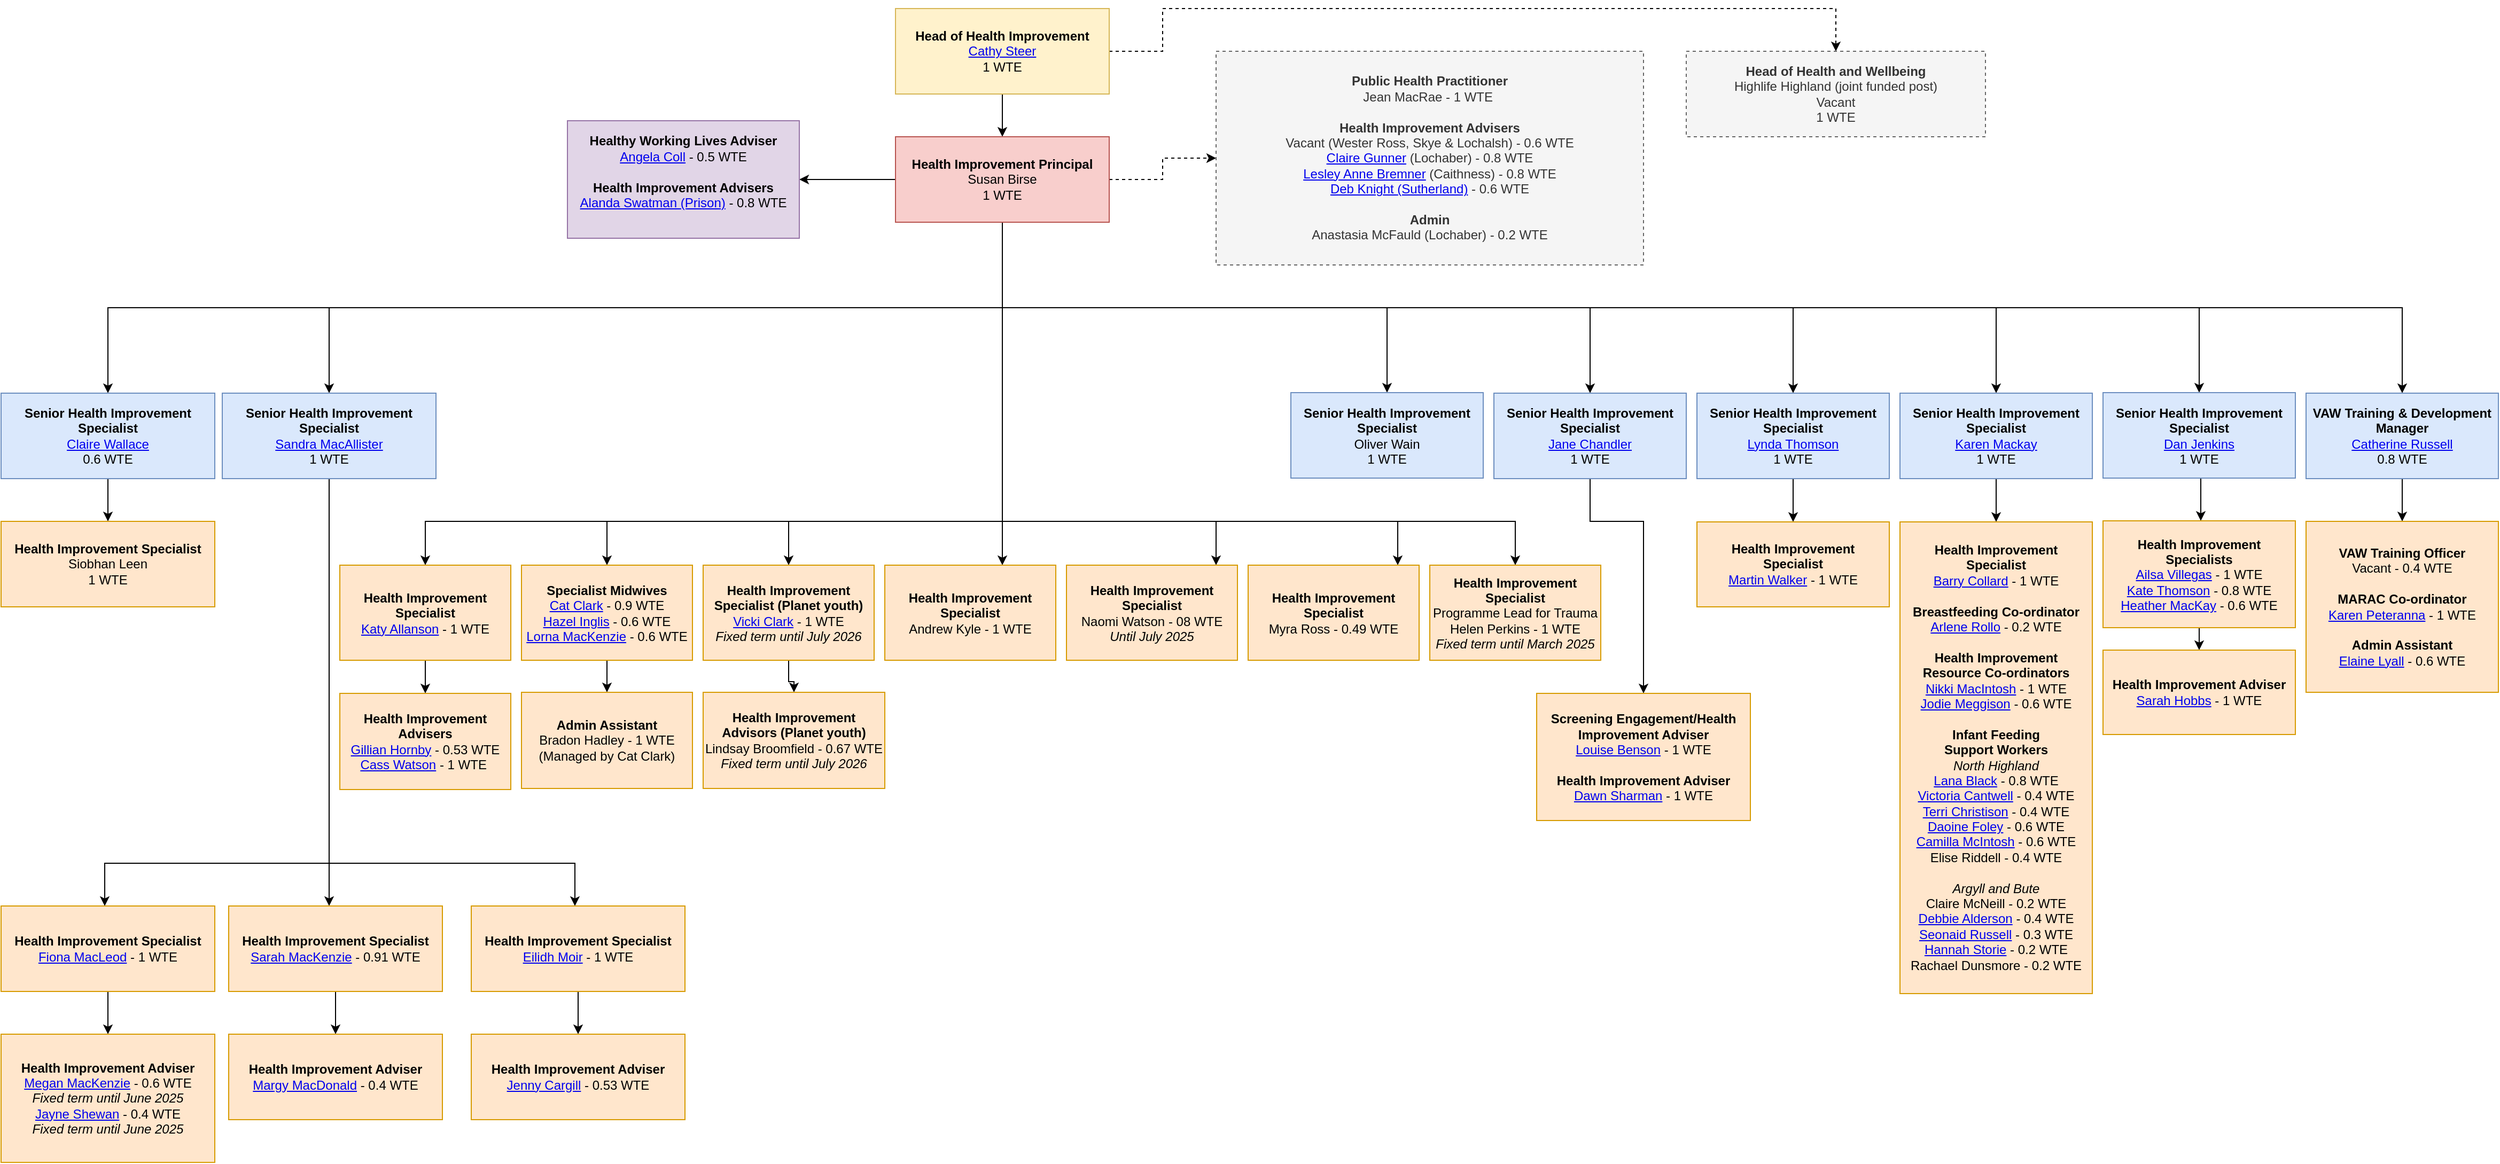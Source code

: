 <mxfile version="24.9.3">
  <diagram name="Page-1" id="HcX3bfwF6lE1asdT7tTk">
    <mxGraphModel dx="1674" dy="780" grid="1" gridSize="10" guides="1" tooltips="1" connect="1" arrows="1" fold="1" page="1" pageScale="1" pageWidth="1200" pageHeight="2500" math="0" shadow="0">
      <root>
        <mxCell id="0" />
        <mxCell id="1" parent="0" />
        <mxCell id="362GJsHBonHIGvl6nyRb-12" style="edgeStyle=orthogonalEdgeStyle;rounded=0;orthogonalLoop=1;jettySize=auto;html=1;exitX=0.5;exitY=1;exitDx=0;exitDy=0;entryX=0.5;entryY=0;entryDx=0;entryDy=0;" parent="1" source="vD92ctXVasO_yc49qX7o-1" target="vD92ctXVasO_yc49qX7o-2" edge="1">
          <mxGeometry relative="1" as="geometry" />
        </mxCell>
        <mxCell id="dUJbXZuZC-ZlEkuP6XWf-4" value="" style="edgeStyle=orthogonalEdgeStyle;rounded=0;orthogonalLoop=1;jettySize=auto;html=1;entryX=0.5;entryY=0;entryDx=0;entryDy=0;dashed=1;" parent="1" source="vD92ctXVasO_yc49qX7o-1" target="dUJbXZuZC-ZlEkuP6XWf-3" edge="1">
          <mxGeometry relative="1" as="geometry">
            <Array as="points">
              <mxPoint x="1110" y="80" />
              <mxPoint x="1110" y="40" />
              <mxPoint x="1740" y="40" />
            </Array>
          </mxGeometry>
        </mxCell>
        <mxCell id="vD92ctXVasO_yc49qX7o-1" value="&lt;b&gt;Head of Health Improvement&lt;/b&gt;&lt;br&gt;&lt;a href=&quot;https://nhshighland.publichealth.scot.nhs.uk/staff/cathy-steer/&quot;&gt;Cathy Steer&lt;/a&gt;&lt;br&gt;1 WTE" style="rounded=0;whiteSpace=wrap;html=1;align=center;fillColor=#fff2cc;strokeColor=#d6b656;" parent="1" vertex="1">
          <mxGeometry x="860" y="40" width="200" height="80" as="geometry" />
        </mxCell>
        <mxCell id="l93xOszXTU8JTiS8Aog6-11" style="edgeStyle=orthogonalEdgeStyle;rounded=0;orthogonalLoop=1;jettySize=auto;html=1;entryX=1;entryY=0.5;entryDx=0;entryDy=0;" parent="1" source="vD92ctXVasO_yc49qX7o-2" target="362GJsHBonHIGvl6nyRb-2" edge="1">
          <mxGeometry relative="1" as="geometry" />
        </mxCell>
        <mxCell id="dUJbXZuZC-ZlEkuP6XWf-2" value="" style="edgeStyle=orthogonalEdgeStyle;rounded=0;orthogonalLoop=1;jettySize=auto;html=1;dashed=1;" parent="1" source="vD92ctXVasO_yc49qX7o-2" target="dUJbXZuZC-ZlEkuP6XWf-1" edge="1">
          <mxGeometry relative="1" as="geometry" />
        </mxCell>
        <mxCell id="iqJZ9SWqiJofJMr2BXb5-12" style="edgeStyle=orthogonalEdgeStyle;rounded=0;orthogonalLoop=1;jettySize=auto;html=1;" parent="1" source="vD92ctXVasO_yc49qX7o-2" target="362GJsHBonHIGvl6nyRb-11" edge="1">
          <mxGeometry relative="1" as="geometry">
            <Array as="points">
              <mxPoint x="960" y="320" />
              <mxPoint x="1890" y="320" />
            </Array>
          </mxGeometry>
        </mxCell>
        <mxCell id="iqJZ9SWqiJofJMr2BXb5-14" style="edgeStyle=orthogonalEdgeStyle;rounded=0;orthogonalLoop=1;jettySize=auto;html=1;" parent="1" source="vD92ctXVasO_yc49qX7o-2" target="gycXvk_gMWdpRGh6Wd55-23" edge="1">
          <mxGeometry relative="1" as="geometry">
            <Array as="points">
              <mxPoint x="960" y="320" />
              <mxPoint x="2270" y="320" />
            </Array>
          </mxGeometry>
        </mxCell>
        <mxCell id="iqJZ9SWqiJofJMr2BXb5-16" style="edgeStyle=orthogonalEdgeStyle;rounded=0;orthogonalLoop=1;jettySize=auto;html=1;entryX=0.5;entryY=0;entryDx=0;entryDy=0;" parent="1" source="vD92ctXVasO_yc49qX7o-2" target="362GJsHBonHIGvl6nyRb-6" edge="1">
          <mxGeometry relative="1" as="geometry">
            <Array as="points">
              <mxPoint x="960" y="320" />
              <mxPoint x="123" y="320" />
            </Array>
          </mxGeometry>
        </mxCell>
        <mxCell id="iqJZ9SWqiJofJMr2BXb5-17" style="edgeStyle=orthogonalEdgeStyle;rounded=0;orthogonalLoop=1;jettySize=auto;html=1;entryX=0.5;entryY=0;entryDx=0;entryDy=0;" parent="1" source="vD92ctXVasO_yc49qX7o-2" target="362GJsHBonHIGvl6nyRb-10" edge="1">
          <mxGeometry relative="1" as="geometry">
            <Array as="points">
              <mxPoint x="960" y="320" />
              <mxPoint x="1320" y="320" />
            </Array>
          </mxGeometry>
        </mxCell>
        <mxCell id="iqJZ9SWqiJofJMr2BXb5-18" style="edgeStyle=orthogonalEdgeStyle;rounded=0;orthogonalLoop=1;jettySize=auto;html=1;entryX=0.5;entryY=0;entryDx=0;entryDy=0;" parent="1" source="vD92ctXVasO_yc49qX7o-2" target="gycXvk_gMWdpRGh6Wd55-14" edge="1">
          <mxGeometry relative="1" as="geometry">
            <Array as="points">
              <mxPoint x="960" y="320" />
              <mxPoint x="1510" y="320" />
            </Array>
          </mxGeometry>
        </mxCell>
        <mxCell id="iqJZ9SWqiJofJMr2BXb5-19" style="edgeStyle=orthogonalEdgeStyle;rounded=0;orthogonalLoop=1;jettySize=auto;html=1;" parent="1" source="vD92ctXVasO_yc49qX7o-2" target="362GJsHBonHIGvl6nyRb-9" edge="1">
          <mxGeometry relative="1" as="geometry">
            <Array as="points">
              <mxPoint x="960" y="320" />
              <mxPoint x="1700" y="320" />
            </Array>
          </mxGeometry>
        </mxCell>
        <mxCell id="iqJZ9SWqiJofJMr2BXb5-26" style="edgeStyle=orthogonalEdgeStyle;rounded=0;orthogonalLoop=1;jettySize=auto;html=1;" parent="1" source="vD92ctXVasO_yc49qX7o-2" target="l93xOszXTU8JTiS8Aog6-1" edge="1">
          <mxGeometry relative="1" as="geometry">
            <Array as="points">
              <mxPoint x="960" y="520" />
              <mxPoint x="1160" y="520" />
            </Array>
          </mxGeometry>
        </mxCell>
        <mxCell id="iqJZ9SWqiJofJMr2BXb5-27" style="edgeStyle=orthogonalEdgeStyle;rounded=0;orthogonalLoop=1;jettySize=auto;html=1;" parent="1" source="vD92ctXVasO_yc49qX7o-2" target="LKEzGGXKQKT5LVtFUAzv-2" edge="1">
          <mxGeometry relative="1" as="geometry">
            <Array as="points">
              <mxPoint x="960" y="520" />
              <mxPoint x="1330" y="520" />
            </Array>
          </mxGeometry>
        </mxCell>
        <mxCell id="iqJZ9SWqiJofJMr2BXb5-30" style="edgeStyle=orthogonalEdgeStyle;rounded=0;orthogonalLoop=1;jettySize=auto;html=1;entryX=0.5;entryY=0;entryDx=0;entryDy=0;" parent="1" source="vD92ctXVasO_yc49qX7o-2" target="gycXvk_gMWdpRGh6Wd55-22" edge="1">
          <mxGeometry relative="1" as="geometry">
            <Array as="points">
              <mxPoint x="960" y="320" />
              <mxPoint x="2080" y="320" />
            </Array>
          </mxGeometry>
        </mxCell>
        <mxCell id="iqJZ9SWqiJofJMr2BXb5-32" style="edgeStyle=orthogonalEdgeStyle;rounded=0;orthogonalLoop=1;jettySize=auto;html=1;" parent="1" source="vD92ctXVasO_yc49qX7o-2" target="iqJZ9SWqiJofJMr2BXb5-21" edge="1">
          <mxGeometry relative="1" as="geometry">
            <Array as="points">
              <mxPoint x="960" y="480" />
              <mxPoint x="960" y="480" />
            </Array>
          </mxGeometry>
        </mxCell>
        <mxCell id="iqJZ9SWqiJofJMr2BXb5-33" style="edgeStyle=orthogonalEdgeStyle;rounded=0;orthogonalLoop=1;jettySize=auto;html=1;entryX=0.5;entryY=0;entryDx=0;entryDy=0;" parent="1" source="vD92ctXVasO_yc49qX7o-2" target="jFZhcO7rVFDEwFlkS7IA-2" edge="1">
          <mxGeometry relative="1" as="geometry">
            <Array as="points">
              <mxPoint x="960" y="520" />
              <mxPoint x="760" y="520" />
            </Array>
          </mxGeometry>
        </mxCell>
        <mxCell id="iqJZ9SWqiJofJMr2BXb5-34" style="edgeStyle=orthogonalEdgeStyle;rounded=0;orthogonalLoop=1;jettySize=auto;html=1;entryX=0.5;entryY=0;entryDx=0;entryDy=0;" parent="1" source="vD92ctXVasO_yc49qX7o-2" target="jFZhcO7rVFDEwFlkS7IA-1" edge="1">
          <mxGeometry relative="1" as="geometry">
            <Array as="points">
              <mxPoint x="960" y="520" />
              <mxPoint x="590" y="520" />
            </Array>
          </mxGeometry>
        </mxCell>
        <mxCell id="iqJZ9SWqiJofJMr2BXb5-35" style="edgeStyle=orthogonalEdgeStyle;rounded=0;orthogonalLoop=1;jettySize=auto;html=1;entryX=0.5;entryY=0;entryDx=0;entryDy=0;" parent="1" source="vD92ctXVasO_yc49qX7o-2" target="gycXvk_gMWdpRGh6Wd55-12" edge="1">
          <mxGeometry relative="1" as="geometry">
            <Array as="points">
              <mxPoint x="960" y="520" />
              <mxPoint x="420" y="520" />
            </Array>
          </mxGeometry>
        </mxCell>
        <mxCell id="iqJZ9SWqiJofJMr2BXb5-36" style="edgeStyle=orthogonalEdgeStyle;rounded=0;orthogonalLoop=1;jettySize=auto;html=1;" parent="1" source="vD92ctXVasO_yc49qX7o-2" target="iqJZ9SWqiJofJMr2BXb5-28" edge="1">
          <mxGeometry relative="1" as="geometry">
            <Array as="points">
              <mxPoint x="960" y="520" />
              <mxPoint x="1440" y="520" />
            </Array>
          </mxGeometry>
        </mxCell>
        <mxCell id="bwcPP4D5LRZF_BLjKkTn-1" style="edgeStyle=orthogonalEdgeStyle;rounded=0;orthogonalLoop=1;jettySize=auto;html=1;entryX=0.5;entryY=0;entryDx=0;entryDy=0;" parent="1" source="vD92ctXVasO_yc49qX7o-2" target="362GJsHBonHIGvl6nyRb-7" edge="1">
          <mxGeometry relative="1" as="geometry">
            <Array as="points">
              <mxPoint x="960" y="320" />
              <mxPoint x="330" y="320" />
            </Array>
          </mxGeometry>
        </mxCell>
        <UserObject label="&lt;b&gt;Health Improvement Principal&lt;br&gt;&lt;/b&gt;Susan Birse&lt;br&gt;1 WTE" id="vD92ctXVasO_yc49qX7o-2">
          <mxCell style="rounded=0;whiteSpace=wrap;html=1;align=center;fillColor=#f8cecc;strokeColor=#b85450;" parent="1" vertex="1">
            <mxGeometry x="860" y="160" width="200" height="80" as="geometry" />
          </mxCell>
        </UserObject>
        <mxCell id="362GJsHBonHIGvl6nyRb-2" value="&lt;div&gt;&lt;b&gt;Healthy Working Lives Adviser&lt;/b&gt;&lt;/div&gt;&lt;div&gt;&lt;a href=&quot;https://nhshighland.publichealth.scot.nhs.uk/staff/angela-coll/&quot;&gt;Angela Coll&lt;/a&gt; - 0.5 WTE&lt;/div&gt;&lt;div&gt;&lt;br&gt;&lt;/div&gt;&lt;div&gt;&lt;b style=&quot;background-color: initial;&quot;&gt;Health Improvement Advisers&lt;/b&gt;&lt;br&gt;&lt;/div&gt;&lt;div&gt;&lt;div&gt;&lt;a style=&quot;background-color: initial;&quot; href=&quot;https://nhshighland.publichealth.scot.nhs.uk/staff/alanda-swatman/&quot;&gt;Alanda Swatman (Prison)&lt;/a&gt;&lt;span style=&quot;background-color: initial;&quot;&gt; - 0.8 WTE&lt;/span&gt;&lt;br&gt;&lt;/div&gt;&lt;/div&gt;&lt;div&gt;&lt;br&gt;&lt;/div&gt;" style="rounded=0;whiteSpace=wrap;html=1;fillColor=#e1d5e7;strokeColor=#9673a6;" parent="1" vertex="1">
          <mxGeometry x="553" y="145" width="217" height="110" as="geometry" />
        </mxCell>
        <mxCell id="gycXvk_gMWdpRGh6Wd55-9" value="" style="edgeStyle=orthogonalEdgeStyle;rounded=0;orthogonalLoop=1;jettySize=auto;html=1;" parent="1" source="362GJsHBonHIGvl6nyRb-6" target="gycXvk_gMWdpRGh6Wd55-8" edge="1">
          <mxGeometry relative="1" as="geometry" />
        </mxCell>
        <mxCell id="362GJsHBonHIGvl6nyRb-6" value="&lt;div&gt;&lt;b&gt;Senior Health Improvement Specialist&lt;/b&gt;&lt;/div&gt;&lt;div&gt;&lt;a href=&quot;https://nhshighland.publichealth.scot.nhs.uk/staff/claire-derwin/&quot;&gt;Claire Wallace&lt;/a&gt;&lt;/div&gt;&lt;div&gt;0.6 WTE&lt;/div&gt;" style="rounded=0;whiteSpace=wrap;html=1;fillColor=#dae8fc;strokeColor=#6c8ebf;" parent="1" vertex="1">
          <mxGeometry x="23" y="400" width="200" height="80" as="geometry" />
        </mxCell>
        <mxCell id="jFZhcO7rVFDEwFlkS7IA-9" style="edgeStyle=orthogonalEdgeStyle;rounded=0;orthogonalLoop=1;jettySize=auto;html=1;exitX=0.5;exitY=1;exitDx=0;exitDy=0;" parent="1" source="362GJsHBonHIGvl6nyRb-7" target="5NIrkgR4hm5I-wIUvoph-7" edge="1">
          <mxGeometry relative="1" as="geometry">
            <Array as="points">
              <mxPoint x="330" y="770" />
              <mxPoint x="330" y="770" />
            </Array>
          </mxGeometry>
        </mxCell>
        <mxCell id="jFZhcO7rVFDEwFlkS7IA-10" style="edgeStyle=orthogonalEdgeStyle;rounded=0;orthogonalLoop=1;jettySize=auto;html=1;exitX=0.5;exitY=1;exitDx=0;exitDy=0;" parent="1" source="362GJsHBonHIGvl6nyRb-7" target="gycXvk_gMWdpRGh6Wd55-10" edge="1">
          <mxGeometry relative="1" as="geometry">
            <Array as="points">
              <mxPoint x="330" y="840" />
              <mxPoint x="120" y="840" />
            </Array>
          </mxGeometry>
        </mxCell>
        <mxCell id="jFZhcO7rVFDEwFlkS7IA-11" style="edgeStyle=orthogonalEdgeStyle;rounded=0;orthogonalLoop=1;jettySize=auto;html=1;exitX=0.5;exitY=1;exitDx=0;exitDy=0;" parent="1" source="362GJsHBonHIGvl6nyRb-7" target="l93xOszXTU8JTiS8Aog6-8" edge="1">
          <mxGeometry relative="1" as="geometry">
            <Array as="points">
              <mxPoint x="330" y="840" />
              <mxPoint x="560" y="840" />
            </Array>
          </mxGeometry>
        </mxCell>
        <mxCell id="362GJsHBonHIGvl6nyRb-7" value="&lt;div&gt;&lt;b&gt;Senior Health Improvement Specialist&lt;/b&gt;&lt;/div&gt;&lt;div&gt;&lt;a href=&quot;https://nhshighland.publichealth.scot.nhs.uk/staff/sandra-macallister/&quot;&gt;Sandra MacAllister&lt;/a&gt;&lt;/div&gt;&lt;div&gt;1 WTE&lt;/div&gt;" style="rounded=0;whiteSpace=wrap;html=1;fillColor=#dae8fc;strokeColor=#6c8ebf;" parent="1" vertex="1">
          <mxGeometry x="230" y="400" width="200" height="80" as="geometry" />
        </mxCell>
        <mxCell id="iqJZ9SWqiJofJMr2BXb5-8" style="edgeStyle=orthogonalEdgeStyle;rounded=0;orthogonalLoop=1;jettySize=auto;html=1;" parent="1" source="362GJsHBonHIGvl6nyRb-9" target="l93xOszXTU8JTiS8Aog6-2" edge="1">
          <mxGeometry relative="1" as="geometry" />
        </mxCell>
        <mxCell id="362GJsHBonHIGvl6nyRb-9" value="&lt;div&gt;&lt;b&gt;Senior Health Improvement Specialist&lt;/b&gt;&lt;/div&gt;&lt;div&gt;&lt;div&gt;&lt;a href=&quot;https://nhshighland.publichealth.scot.nhs.uk/staff/lynda-thomson/&quot;&gt;Lynda Thomson&lt;/a&gt;&lt;/div&gt;&lt;div&gt;1 WTE&lt;/div&gt;&lt;/div&gt;" style="rounded=0;whiteSpace=wrap;html=1;fillColor=#dae8fc;strokeColor=#6c8ebf;" parent="1" vertex="1">
          <mxGeometry x="1610" y="400" width="180" height="80" as="geometry" />
        </mxCell>
        <mxCell id="362GJsHBonHIGvl6nyRb-10" value="&lt;div&gt;&lt;b&gt;Senior Health Improvement Specialist&lt;/b&gt;&lt;/div&gt;&lt;div&gt;&lt;div&gt;Oliver Wain&lt;/div&gt;&lt;/div&gt;&lt;div&gt;1 WTE&lt;/div&gt;" style="rounded=0;whiteSpace=wrap;html=1;fillColor=#dae8fc;strokeColor=#6c8ebf;" parent="1" vertex="1">
          <mxGeometry x="1230" y="399.5" width="180" height="80" as="geometry" />
        </mxCell>
        <mxCell id="gycXvk_gMWdpRGh6Wd55-19" value="" style="edgeStyle=orthogonalEdgeStyle;rounded=0;orthogonalLoop=1;jettySize=auto;html=1;" parent="1" source="362GJsHBonHIGvl6nyRb-11" target="gycXvk_gMWdpRGh6Wd55-18" edge="1">
          <mxGeometry relative="1" as="geometry" />
        </mxCell>
        <mxCell id="362GJsHBonHIGvl6nyRb-11" value="&lt;div&gt;&lt;b&gt;Senior Health Improvement Specialist&lt;/b&gt;&lt;/div&gt;&lt;div&gt;&lt;a href=&quot;https://nhshighland.publichealth.scot.nhs.uk/staff/karen-mackay/&quot;&gt;Karen Mackay&lt;/a&gt;&lt;/div&gt;&lt;div&gt;1 WTE&lt;/div&gt;" style="rounded=0;whiteSpace=wrap;html=1;fillColor=#dae8fc;strokeColor=#6c8ebf;" parent="1" vertex="1">
          <mxGeometry x="1800" y="400" width="180" height="80" as="geometry" />
        </mxCell>
        <mxCell id="gycXvk_gMWdpRGh6Wd55-8" value="&lt;div&gt;&lt;b&gt;Health Improvement Specialist&lt;/b&gt;&lt;/div&gt;&lt;div&gt;Siobhan Leen&lt;/div&gt;&lt;div&gt;1 WTE&lt;/div&gt;" style="rounded=0;whiteSpace=wrap;html=1;fillColor=#ffe6cc;strokeColor=#d79b00;" parent="1" vertex="1">
          <mxGeometry x="23" y="520" width="200" height="80" as="geometry" />
        </mxCell>
        <mxCell id="5PrLI-bdZE74SPTcNNlp-3" value="" style="edgeStyle=orthogonalEdgeStyle;rounded=0;orthogonalLoop=1;jettySize=auto;html=1;" parent="1" source="gycXvk_gMWdpRGh6Wd55-10" target="5PrLI-bdZE74SPTcNNlp-2" edge="1">
          <mxGeometry relative="1" as="geometry" />
        </mxCell>
        <mxCell id="gycXvk_gMWdpRGh6Wd55-10" value="&lt;div&gt;&lt;b&gt;Health Improvement Specialist&lt;/b&gt;&lt;/div&gt;&lt;div&gt;&lt;a href=&quot;https://nhshighland.publichealth.scot.nhs.uk/staff/fiona-macleod/&quot;&gt;Fiona MacLeod&lt;/a&gt; - 1 WTE&lt;/div&gt;" style="rounded=0;whiteSpace=wrap;html=1;fillColor=#ffe6cc;strokeColor=#d79b00;" parent="1" vertex="1">
          <mxGeometry x="23" y="880" width="200" height="80" as="geometry" />
        </mxCell>
        <mxCell id="jFZhcO7rVFDEwFlkS7IA-13" style="edgeStyle=orthogonalEdgeStyle;rounded=0;orthogonalLoop=1;jettySize=auto;html=1;exitX=0.5;exitY=1;exitDx=0;exitDy=0;" parent="1" source="gycXvk_gMWdpRGh6Wd55-12" target="jFZhcO7rVFDEwFlkS7IA-12" edge="1">
          <mxGeometry relative="1" as="geometry" />
        </mxCell>
        <mxCell id="gycXvk_gMWdpRGh6Wd55-12" value="&lt;div&gt;&lt;b&gt;Health Improvement &lt;br&gt;Specialist&lt;/b&gt;&lt;/div&gt;&lt;div&gt;&lt;a href=&quot;https://nhshighland.publichealth.scot.nhs.uk/staff/katy-allanson/&quot;&gt;Katy Allanson&lt;/a&gt; - 1 WTE&lt;/div&gt;" style="rounded=0;whiteSpace=wrap;html=1;fillColor=#ffe6cc;strokeColor=#d79b00;" parent="1" vertex="1">
          <mxGeometry x="340" y="561" width="160" height="89" as="geometry" />
        </mxCell>
        <mxCell id="iqJZ9SWqiJofJMr2BXb5-20" style="edgeStyle=orthogonalEdgeStyle;rounded=0;orthogonalLoop=1;jettySize=auto;html=1;entryX=0.5;entryY=0;entryDx=0;entryDy=0;" parent="1" source="gycXvk_gMWdpRGh6Wd55-14" target="gycXvk_gMWdpRGh6Wd55-20" edge="1">
          <mxGeometry relative="1" as="geometry">
            <Array as="points">
              <mxPoint x="1510" y="520" />
              <mxPoint x="1560" y="520" />
            </Array>
          </mxGeometry>
        </mxCell>
        <mxCell id="gycXvk_gMWdpRGh6Wd55-14" value="&lt;div&gt;&lt;b&gt;Senior Health Improvement &lt;br&gt;Specialist&lt;/b&gt;&lt;/div&gt;&lt;div&gt;&lt;a href=&quot;https://nhshighland.publichealth.scot.nhs.uk/staff/jane-chandler/&quot;&gt;Jane Chandler&lt;/a&gt;&lt;/div&gt;&lt;div&gt;1 WTE&lt;/div&gt;" style="rounded=0;whiteSpace=wrap;html=1;fillColor=#DAE8FC;strokeColor=#6C8EBF;" parent="1" vertex="1">
          <mxGeometry x="1420" y="400" width="180" height="80" as="geometry" />
        </mxCell>
        <mxCell id="gycXvk_gMWdpRGh6Wd55-18" value="&lt;div&gt;&lt;b&gt;Health Improvement &lt;br&gt;Specialist&lt;/b&gt;&lt;/div&gt;&lt;div&gt;&lt;a href=&quot;https://nhshighland.publichealth.scot.nhs.uk/staff/barry-collard/&quot;&gt;Barry Collard&lt;/a&gt; - 1 WTE&lt;/div&gt;&lt;div&gt;&lt;b&gt;&lt;br&gt;&lt;/b&gt;&lt;/div&gt;&lt;div&gt;&lt;b&gt;Breastfeeding Co-ordinator&lt;/b&gt;&lt;/div&gt;&lt;div&gt;&lt;a href=&quot;https://nhshighland.publichealth.scot.nhs.uk/staff/arlene-rollo/&quot;&gt;Arlene Rollo&lt;/a&gt; - 0.2 WTE&lt;/div&gt;&lt;div&gt;&lt;br&gt;&lt;/div&gt;&lt;b&gt;Health Improvement &lt;br&gt;Resource Co-ordinators&lt;/b&gt;&lt;br&gt;&lt;div&gt;&lt;a href=&quot;https://nhshighland.publichealth.scot.nhs.uk/staff/nicola-mcintosh-2/&quot;&gt;Nikki MacIntosh&lt;/a&gt; - 1 WTE&lt;/div&gt;&lt;div&gt;&lt;a href=&quot;https://nhshighland.publichealth.scot.nhs.uk/staff/jodie-meggison/&quot;&gt;Jodie Meggison&lt;/a&gt; - 0.6 WTE&lt;/div&gt;&lt;div&gt;&lt;b&gt;&lt;br&gt;&lt;/b&gt;&lt;/div&gt;&lt;div&gt;&lt;b&gt;Infant Feeding&lt;br&gt;Support Workers&lt;/b&gt;&lt;/div&gt;&lt;div&gt;&lt;div style=&quot;&quot;&gt;&lt;i&gt;North Highland&lt;/i&gt;&lt;/div&gt;&lt;div style=&quot;&quot;&gt;&lt;a href=&quot;https://nhshighland.publichealth.scot.nhs.uk/staff/lana-black/&quot;&gt;Lana Black&lt;/a&gt; - 0.8 WTE&lt;/div&gt;&lt;div style=&quot;&quot;&gt;&lt;a href=&quot;https://nhshighland.publichealth.scot.nhs.uk/staff/victoria-cantwell/&quot;&gt;Victoria Cantwell&lt;/a&gt; - 0.4 WTE&lt;/div&gt;&lt;div style=&quot;&quot;&gt;&lt;a href=&quot;https://nhshighland.publichealth.scot.nhs.uk/staff/terri-christison/&quot;&gt;Terri Christison&lt;/a&gt; - 0.4 WTE&lt;/div&gt;&lt;div style=&quot;&quot;&gt;&lt;a href=&quot;https://nhshighland.publichealth.scot.nhs.uk/staff/daoine-foley/&quot;&gt;Daoine Foley&lt;/a&gt; - 0.6 WTE&lt;/div&gt;&lt;div style=&quot;&quot;&gt;&lt;a style=&quot;background-color: initial;&quot; href=&quot;https://nhshighland.publichealth.scot.nhs.uk/staff/camilla-mcintosh/&quot;&gt;Camilla McIntosh&lt;/a&gt;&lt;span style=&quot;background-color: initial;&quot;&gt; - 0.6 WTE&lt;/span&gt;&lt;br&gt;&lt;/div&gt;&lt;div style=&quot;&quot;&gt;Elise Riddell - 0.4 WTE&lt;/div&gt;&lt;div style=&quot;&quot;&gt;&lt;br&gt;&lt;/div&gt;&lt;div style=&quot;&quot;&gt;&lt;i&gt;Argyll and Bute&lt;/i&gt;&lt;/div&gt;&lt;div style=&quot;&quot;&gt;Claire&amp;nbsp;McNeill&amp;nbsp;- 0.2 WTE&lt;/div&gt;&lt;div style=&quot;&quot;&gt;&lt;a href=&quot;https://nhshighland.publichealth.scot.nhs.uk/staff/debbie-alderson/&quot;&gt;Debbie Alderson&lt;/a&gt; - 0.4 WTE&lt;/div&gt;&lt;div style=&quot;&quot;&gt;&lt;a href=&quot;https://nhshighland.publichealth.scot.nhs.uk/staff/seonaid-russell/&quot;&gt;Seonaid Russell&lt;/a&gt; - 0.3 WTE&lt;/div&gt;&lt;div style=&quot;&quot;&gt;&lt;a href=&quot;https://nhshighland.publichealth.scot.nhs.uk/staff/hannah-storie/&quot;&gt;Hannah Storie&lt;/a&gt; - 0.2 WTE&lt;/div&gt;&lt;/div&gt;&lt;div style=&quot;&quot;&gt;Rachael Dunsmore - 0.2 WTE&lt;br&gt;&lt;/div&gt;" style="rounded=0;whiteSpace=wrap;html=1;fillColor=#ffe6cc;strokeColor=#d79b00;" parent="1" vertex="1">
          <mxGeometry x="1800" y="520.5" width="180" height="441.5" as="geometry" />
        </mxCell>
        <mxCell id="gycXvk_gMWdpRGh6Wd55-20" value="&lt;b&gt;Screening Engagement/Health Improvement Adviser&lt;/b&gt;&lt;div&gt;&lt;a href=&quot;https://nhshighland.publichealth.scot.nhs.uk/staff/louise-benson/&quot;&gt;Louise Benson&lt;/a&gt; - 1 WTE&lt;br&gt;&lt;/div&gt;&lt;div&gt;&lt;br&gt;&lt;/div&gt;&lt;div&gt;&lt;b&gt;Health Improvement Adviser&lt;/b&gt;&lt;/div&gt;&lt;div&gt;&lt;a href=&quot;https://nhshighland.publichealth.scot.nhs.uk/staff/dawn-sharman/&quot;&gt;Dawn Sharman&lt;/a&gt; - 1 WTE&lt;/div&gt;" style="rounded=0;whiteSpace=wrap;html=1;fillColor=#ffe6cc;strokeColor=#d79b00;" parent="1" vertex="1">
          <mxGeometry x="1460" y="681" width="200" height="119" as="geometry" />
        </mxCell>
        <mxCell id="5NIrkgR4hm5I-wIUvoph-4" style="edgeStyle=orthogonalEdgeStyle;rounded=0;orthogonalLoop=1;jettySize=auto;html=1;exitX=0.5;exitY=1;exitDx=0;exitDy=0;" parent="1" source="gycXvk_gMWdpRGh6Wd55-22" target="5NIrkgR4hm5I-wIUvoph-1" edge="1">
          <mxGeometry relative="1" as="geometry">
            <Array as="points">
              <mxPoint x="2081.5" y="479.5" />
            </Array>
          </mxGeometry>
        </mxCell>
        <mxCell id="gycXvk_gMWdpRGh6Wd55-22" value="&lt;div&gt;&lt;b&gt;Senior Health Improvement Specialist&lt;/b&gt;&lt;/div&gt;&lt;div&gt;&lt;div&gt;&lt;a href=&quot;https://nhshighland.publichealth.scot.nhs.uk/staff/dan-jenkins/&quot;&gt;Dan Jenkins&lt;/a&gt;&lt;/div&gt;&lt;div&gt;1 WTE&lt;/div&gt;&lt;/div&gt;" style="rounded=0;whiteSpace=wrap;html=1;fillColor=#dae8fc;strokeColor=#6c8ebf;" parent="1" vertex="1">
          <mxGeometry x="1990" y="399.5" width="180" height="80" as="geometry" />
        </mxCell>
        <mxCell id="gycXvk_gMWdpRGh6Wd55-30" value="" style="edgeStyle=orthogonalEdgeStyle;rounded=0;orthogonalLoop=1;jettySize=auto;html=1;" parent="1" source="gycXvk_gMWdpRGh6Wd55-23" target="gycXvk_gMWdpRGh6Wd55-29" edge="1">
          <mxGeometry relative="1" as="geometry" />
        </mxCell>
        <mxCell id="gycXvk_gMWdpRGh6Wd55-23" value="&lt;div&gt;&lt;b&gt;VAW Training &amp;amp; Development Manager&lt;/b&gt;&lt;/div&gt;&lt;div&gt;&lt;a href=&quot;https://nhshighland.publichealth.scot.nhs.uk/staff/catherine-russell/&quot;&gt;Catherine Russell&lt;/a&gt;&lt;/div&gt;&lt;div&gt;0.8 WTE&lt;/div&gt;" style="rounded=0;whiteSpace=wrap;html=1;fillColor=#dae8fc;strokeColor=#6c8ebf;" parent="1" vertex="1">
          <mxGeometry x="2180" y="400" width="180" height="80" as="geometry" />
        </mxCell>
        <mxCell id="gycXvk_gMWdpRGh6Wd55-29" value="&lt;div&gt;&lt;b&gt;VAW Training Officer&lt;/b&gt;&lt;/div&gt;&lt;div&gt;Vacant - 0.4 WTE&lt;/div&gt;&lt;div&gt;&lt;br&gt;&lt;/div&gt;&lt;div&gt;&lt;b&gt;MARAC Co-ordinator&lt;/b&gt;&lt;/div&gt;&lt;div&gt;&lt;a href=&quot;https://nhshighland.publichealth.scot.nhs.uk/staff/karen-peteranna/&quot;&gt;Karen Peteranna&lt;/a&gt; - 1 WTE&lt;/div&gt;&lt;div&gt;&lt;br&gt;&lt;/div&gt;&lt;div&gt;&lt;b&gt;Admin Assistant&lt;/b&gt;&lt;/div&gt;&lt;div&gt;&lt;a href=&quot;https://nhshighland.publichealth.scot.nhs.uk/staff/elaine-lyall/&quot;&gt;Elaine Lyall&lt;/a&gt; - 0.6 WTE&lt;/div&gt;" style="rounded=0;whiteSpace=wrap;html=1;fillColor=#ffe6cc;strokeColor=#d79b00;" parent="1" vertex="1">
          <mxGeometry x="2180" y="520" width="180" height="160" as="geometry" />
        </mxCell>
        <mxCell id="5PrLI-bdZE74SPTcNNlp-2" value="&lt;div&gt;&lt;b&gt;Health Improvement Adviser&lt;/b&gt;&lt;/div&gt;&lt;div&gt;&lt;a style=&quot;background-color: initial;&quot; href=&quot;https://nhshighland.publichealth.scot.nhs.uk/staff/megan-mackenzie/&quot;&gt;Megan MacKenzie&lt;/a&gt;&lt;span style=&quot;background-color: initial;&quot;&gt; - 0.6 WTE&lt;/span&gt;&lt;br&gt;&lt;/div&gt;&lt;div&gt;&lt;div style=&quot;border-color: var(--border-color);&quot;&gt;&lt;span style=&quot;border-color: var(--border-color);&quot;&gt;&lt;i&gt;Fixed term until June 2025&lt;/i&gt;&lt;/span&gt;&lt;/div&gt;&lt;div style=&quot;border-color: var(--border-color);&quot;&gt;&lt;/div&gt;&lt;/div&gt;&lt;div&gt;&lt;div&gt;&lt;a href=&quot;https://nhshighland.publichealth.scot.nhs.uk/staff/jayne-shewan/&quot;&gt;Jayne Shewan&lt;/a&gt; - 0.4 WTE&lt;/div&gt;&lt;/div&gt;&lt;div&gt;&lt;i style=&quot;border-color: var(--border-color);&quot;&gt;Fixed term until June 2025&lt;/i&gt;&lt;br&gt;&lt;/div&gt;" style="rounded=0;whiteSpace=wrap;html=1;fillColor=#ffe6cc;strokeColor=#d79b00;" parent="1" vertex="1">
          <mxGeometry x="23" y="1000" width="200" height="120" as="geometry" />
        </mxCell>
        <mxCell id="l93xOszXTU8JTiS8Aog6-1" value="&lt;div&gt;&lt;b&gt;Health Improvement &lt;br&gt;Specialist&lt;/b&gt;&lt;/div&gt;&lt;span style=&quot;background-color: initial;&quot;&gt;Naomi Watson - 08 WTE&lt;/span&gt;&lt;div&gt;&lt;span style=&quot;background-color: initial;&quot;&gt;&lt;i&gt;Until July 2025&lt;/i&gt;&lt;/span&gt;&lt;/div&gt;" style="rounded=0;whiteSpace=wrap;html=1;fillColor=#ffe6cc;strokeColor=#d79b00;" parent="1" vertex="1">
          <mxGeometry x="1020" y="561" width="160" height="89" as="geometry" />
        </mxCell>
        <mxCell id="l93xOszXTU8JTiS8Aog6-2" value="&lt;div&gt;&lt;b style=&quot;background-color: initial;&quot;&gt;Health Improvement&lt;/b&gt;&lt;br&gt;&lt;/div&gt;&lt;div&gt;&lt;div&gt;&lt;b&gt;Specialist&lt;/b&gt;&lt;/div&gt;&lt;a style=&quot;border-color: var(--border-color);&quot; href=&quot;https://nhshighland.publichealth.scot.nhs.uk/staff/martin-walker/&quot;&gt;Martin Walker&lt;/a&gt;&amp;nbsp;- 1 WTE&lt;br&gt;&lt;/div&gt;" style="rounded=0;whiteSpace=wrap;html=1;fillColor=#ffe6cc;strokeColor=#d79b00;" parent="1" vertex="1">
          <mxGeometry x="1610" y="520.5" width="180" height="79.5" as="geometry" />
        </mxCell>
        <mxCell id="iqJZ9SWqiJofJMr2BXb5-31" style="edgeStyle=orthogonalEdgeStyle;rounded=0;orthogonalLoop=1;jettySize=auto;html=1;" parent="1" source="l93xOszXTU8JTiS8Aog6-8" target="iqJZ9SWqiJofJMr2BXb5-1" edge="1">
          <mxGeometry relative="1" as="geometry" />
        </mxCell>
        <mxCell id="l93xOszXTU8JTiS8Aog6-8" value="&lt;div&gt;&lt;b&gt;Health Improvement Specialist&lt;/b&gt;&lt;/div&gt;&lt;div&gt;&lt;a href=&quot;https://nhshighland.publichealth.scot.nhs.uk/staff/eilidh-moir/&quot;&gt;Eilidh Moir&lt;/a&gt; - 1 WTE&lt;/div&gt;" style="rounded=0;whiteSpace=wrap;html=1;fillColor=#ffe6cc;strokeColor=#d79b00;" parent="1" vertex="1">
          <mxGeometry x="463" y="880" width="200" height="80" as="geometry" />
        </mxCell>
        <mxCell id="dUJbXZuZC-ZlEkuP6XWf-1" value="&lt;div style=&quot;border-color: var(--border-color);&quot;&gt;&lt;div style=&quot;border-color: var(--border-color);&quot;&gt;&lt;b&gt;Public Health Practitioner&lt;/b&gt;&lt;/div&gt;&lt;div style=&quot;border-color: var(--border-color);&quot;&gt;Jean MacRae - 1 WTE&amp;nbsp;&lt;br&gt;&lt;/div&gt;&lt;div style=&quot;border-color: var(--border-color);&quot;&gt;&lt;br&gt;&lt;/div&gt;&lt;div style=&quot;border-color: var(--border-color);&quot;&gt;&lt;b&gt;Health Improvement Advisers&lt;/b&gt;&lt;/div&gt;&lt;div style=&quot;border-color: var(--border-color);&quot;&gt;Vacant (Wester Ross, Skye &amp;amp; Lochalsh) - 0.6 WTE&lt;/div&gt;&lt;div style=&quot;border-color: var(--border-color);&quot;&gt;&lt;a href=&quot;https://nhshighland.publichealth.scot.nhs.uk/staff/claire-gunner/&quot;&gt;Claire Gunner&lt;/a&gt; (Lochaber) - 0.8 WTE&lt;/div&gt;&lt;div style=&quot;border-color: var(--border-color);&quot;&gt;&lt;a href=&quot;https://nhshighland.publichealth.scot.nhs.uk/staff/lesley-anne-bremner/&quot;&gt;Lesley Anne Bremner&lt;/a&gt; (Caithness) - 0.8 WTE&lt;/div&gt;&lt;div style=&quot;border-color: var(--border-color);&quot;&gt;&lt;a href=&quot;https://nhshighland.publichealth.scot.nhs.uk/staff/deborah-knight/&quot;&gt;Deb Knight (Sutherland)&lt;/a&gt; - 0.6 WTE&lt;/div&gt;&lt;div style=&quot;border-color: var(--border-color);&quot;&gt;&lt;br&gt;&lt;/div&gt;&lt;div style=&quot;border-color: var(--border-color);&quot;&gt;&lt;b&gt;Admin&lt;/b&gt;&lt;/div&gt;&lt;div style=&quot;border-color: var(--border-color);&quot;&gt;&lt;span style=&quot;background-color: initial;&quot;&gt;Anastasia McFauld (Lochaber) - 0.2 WTE&lt;/span&gt;&lt;/div&gt;&lt;/div&gt;" style="rounded=0;whiteSpace=wrap;html=1;dashed=1;fillColor=#f5f5f5;fontColor=#333333;strokeColor=#666666;" parent="1" vertex="1">
          <mxGeometry x="1160" y="80" width="400" height="200" as="geometry" />
        </mxCell>
        <mxCell id="dUJbXZuZC-ZlEkuP6XWf-3" value="&lt;div&gt;&lt;span style=&quot;background-color: initial;&quot;&gt;&lt;b&gt;Head of Health and Wellbeing&lt;/b&gt;&lt;/span&gt;&lt;br&gt;&lt;/div&gt;&lt;div&gt;Highlife Highland (joint funded post)&lt;/div&gt;&lt;div&gt;&lt;div style=&quot;border-color: var(--border-color);&quot;&gt;Vacant&lt;/div&gt;&lt;/div&gt;&lt;div style=&quot;border-color: var(--border-color);&quot;&gt;1 WTE&lt;/div&gt;" style="rounded=0;whiteSpace=wrap;html=1;dashed=1;fillColor=#f5f5f5;fontColor=#333333;strokeColor=#666666;" parent="1" vertex="1">
          <mxGeometry x="1600" y="80" width="280" height="80" as="geometry" />
        </mxCell>
        <mxCell id="5NIrkgR4hm5I-wIUvoph-6" style="edgeStyle=orthogonalEdgeStyle;rounded=0;orthogonalLoop=1;jettySize=auto;html=1;exitX=0.5;exitY=1;exitDx=0;exitDy=0;entryX=0.5;entryY=0;entryDx=0;entryDy=0;" parent="1" source="5NIrkgR4hm5I-wIUvoph-1" target="5NIrkgR4hm5I-wIUvoph-2" edge="1">
          <mxGeometry relative="1" as="geometry" />
        </mxCell>
        <mxCell id="5NIrkgR4hm5I-wIUvoph-1" value="&lt;div&gt;&lt;b&gt;Health Improvement Specialists&lt;/b&gt;&lt;/div&gt;&lt;div style=&quot;border-color: var(--border-color);&quot;&gt;&lt;a href=&quot;https://nhshighland.publichealth.scot.nhs.uk/staff/ailsa-villegas/&quot;&gt;Ailsa Villegas&lt;/a&gt; -&amp;nbsp;&lt;span style=&quot;background-color: initial;&quot;&gt;1 WTE&lt;/span&gt;&lt;/div&gt;&lt;div style=&quot;border-color: var(--border-color);&quot;&gt;&lt;a href=&quot;https://nhshighland.publichealth.scot.nhs.uk/staff/kate-thomson/&quot;&gt;Kate Thomson&lt;/a&gt;&amp;nbsp;- 0.8 WTE&lt;br&gt;&lt;a href=&quot;https://nhshighland.publichealth.scot.nhs.uk/staff/heather-mackay/&quot;&gt;Heather MacKay&lt;/a&gt;&amp;nbsp;- 0.6 WTE&lt;span style=&quot;background-color: initial;&quot;&gt;&lt;br&gt;&lt;/span&gt;&lt;/div&gt;" style="rounded=0;whiteSpace=wrap;html=1;fillColor=#ffe6cc;strokeColor=#d79b00;" parent="1" vertex="1">
          <mxGeometry x="1990" y="519.5" width="180" height="100" as="geometry" />
        </mxCell>
        <mxCell id="5NIrkgR4hm5I-wIUvoph-2" value="&lt;div&gt;&lt;b&gt;Health Improvement Adviser&lt;/b&gt;&lt;/div&gt;&lt;div&gt;&lt;a href=&quot;https://nhshighland.publichealth.scot.nhs.uk/staff/sarah-hobbs/&quot;&gt;Sarah Hobbs&lt;/a&gt; - 1 WTE&lt;br&gt;&lt;/div&gt;" style="rounded=0;whiteSpace=wrap;html=1;fillColor=#ffe6cc;strokeColor=#d79b00;" parent="1" vertex="1">
          <mxGeometry x="1990" y="640.5" width="180" height="79" as="geometry" />
        </mxCell>
        <mxCell id="5NIrkgR4hm5I-wIUvoph-10" style="edgeStyle=orthogonalEdgeStyle;rounded=0;orthogonalLoop=1;jettySize=auto;html=1;exitX=0.5;exitY=1;exitDx=0;exitDy=0;" parent="1" source="5NIrkgR4hm5I-wIUvoph-7" target="5NIrkgR4hm5I-wIUvoph-9" edge="1">
          <mxGeometry relative="1" as="geometry" />
        </mxCell>
        <mxCell id="5NIrkgR4hm5I-wIUvoph-7" value="&lt;div&gt;&lt;b&gt;Health Improvement Specialist&lt;/b&gt;&lt;/div&gt;&lt;div&gt;&lt;a style=&quot;background-color: initial;&quot; href=&quot;https://nhshighland.publichealth.scot.nhs.uk/staff/sarah-mackenzie/&quot;&gt;Sarah MacKenzie&lt;/a&gt;&lt;span style=&quot;background-color: initial;&quot;&gt; - 0.91 WTE&lt;/span&gt;&lt;br&gt;&lt;/div&gt;" style="rounded=0;whiteSpace=wrap;html=1;fillColor=#ffe6cc;strokeColor=#d79b00;" parent="1" vertex="1">
          <mxGeometry x="236" y="880" width="200" height="80" as="geometry" />
        </mxCell>
        <mxCell id="5NIrkgR4hm5I-wIUvoph-9" value="&lt;div&gt;&lt;b&gt;Health Improvement Adviser&lt;/b&gt;&lt;/div&gt;&lt;div&gt;&lt;a href=&quot;https://nhshighland.publichealth.scot.nhs.uk/staff/margy-macdonald/&quot;&gt;Margy MacDonald&lt;/a&gt; - 0.4 WTE&lt;br&gt;&lt;/div&gt;" style="rounded=0;whiteSpace=wrap;html=1;fillColor=#ffe6cc;strokeColor=#d79b00;" parent="1" vertex="1">
          <mxGeometry x="236" y="1000" width="200" height="80" as="geometry" />
        </mxCell>
        <mxCell id="iqJZ9SWqiJofJMr2BXb5-4" style="edgeStyle=orthogonalEdgeStyle;rounded=0;orthogonalLoop=1;jettySize=auto;html=1;" parent="1" source="jFZhcO7rVFDEwFlkS7IA-1" target="iqJZ9SWqiJofJMr2BXb5-3" edge="1">
          <mxGeometry relative="1" as="geometry" />
        </mxCell>
        <mxCell id="jFZhcO7rVFDEwFlkS7IA-1" value="&lt;div&gt;&lt;b style=&quot;background-color: initial;&quot;&gt;Specialist Midwives&lt;/b&gt;&lt;br&gt;&lt;/div&gt;&lt;div&gt;&lt;div&gt;&lt;a style=&quot;background-color: initial;&quot; href=&quot;https://nhshighland.publichealth.scot.nhs.uk/staff/cat-clark/&quot;&gt;Cat Clark&lt;/a&gt;&lt;span style=&quot;background-color: initial;&quot;&gt; - 0.9 WTE&lt;/span&gt;&lt;br&gt;&lt;/div&gt;&lt;div&gt;&lt;a href=&quot;https://nhshighland.publichealth.scot.nhs.uk/staff/hazel-inglis/&quot;&gt;Hazel Inglis&lt;/a&gt; - 0.6 WTE&lt;/div&gt;&lt;/div&gt;&lt;div&gt;&lt;div&gt;&lt;a href=&quot;https://nhshighland.publichealth.scot.nhs.uk/staff/lorna-mackenzie/&quot;&gt;Lorna MacKenzie&lt;/a&gt;&amp;nbsp;- 0.6 WTE&lt;/div&gt;&lt;/div&gt;" style="rounded=0;whiteSpace=wrap;html=1;fillColor=#ffe6cc;strokeColor=#d79b00;" parent="1" vertex="1">
          <mxGeometry x="510" y="561" width="160" height="89" as="geometry" />
        </mxCell>
        <mxCell id="jFZhcO7rVFDEwFlkS7IA-17" style="edgeStyle=orthogonalEdgeStyle;rounded=0;orthogonalLoop=1;jettySize=auto;html=1;exitX=0.5;exitY=1;exitDx=0;exitDy=0;" parent="1" source="jFZhcO7rVFDEwFlkS7IA-2" target="jFZhcO7rVFDEwFlkS7IA-16" edge="1">
          <mxGeometry relative="1" as="geometry" />
        </mxCell>
        <mxCell id="jFZhcO7rVFDEwFlkS7IA-2" value="&lt;b&gt;Health Improvement &lt;br&gt;Specialist&amp;nbsp;(Planet youth)&lt;br&gt;&lt;/b&gt;&lt;a href=&quot;https://nhshighland.publichealth.scot.nhs.uk/staff/vicki-clark/&quot;&gt;Vicki Clark&lt;/a&gt; - 1 WTE&lt;br&gt;&lt;i&gt;Fixed term until July 2026&lt;/i&gt;&lt;b&gt;&lt;br&gt;&lt;/b&gt;" style="rounded=0;whiteSpace=wrap;html=1;fillColor=#ffe6cc;strokeColor=#d79b00;" parent="1" vertex="1">
          <mxGeometry x="680" y="561" width="160" height="89" as="geometry" />
        </mxCell>
        <mxCell id="jFZhcO7rVFDEwFlkS7IA-12" value="&lt;div style=&quot;border-color: var(--border-color);&quot;&gt;&lt;b style=&quot;border-color: var(--border-color);&quot;&gt;Health Improvement&lt;br&gt;Advisers&lt;/b&gt;&lt;/div&gt;&lt;div style=&quot;border-color: var(--border-color);&quot;&gt;&lt;div style=&quot;border-color: var(--border-color);&quot;&gt;&lt;a style=&quot;background-color: initial;&quot; href=&quot;https://nhshighland.publichealth.scot.nhs.uk/staff/gillian-hornby/&quot;&gt;Gillian Hornby&lt;/a&gt;&lt;span style=&quot;background-color: initial;&quot;&gt;&amp;nbsp;- 0.53 WTE&lt;/span&gt;&lt;br&gt;&lt;/div&gt;&lt;div style=&quot;border-color: var(--border-color);&quot;&gt;&lt;a style=&quot;border-color: var(--border-color);&quot; href=&quot;https://nhshighland.publichealth.scot.nhs.uk/staff/cassandra-watson/&quot;&gt;Cass Watson&lt;/a&gt;&amp;nbsp;- 1 WTE&amp;nbsp;&lt;/div&gt;&lt;/div&gt;" style="rounded=0;whiteSpace=wrap;html=1;fillColor=#ffe6cc;strokeColor=#d79b00;" parent="1" vertex="1">
          <mxGeometry x="340" y="681" width="160" height="90" as="geometry" />
        </mxCell>
        <mxCell id="jFZhcO7rVFDEwFlkS7IA-16" value="&lt;b&gt;Health Improvement&lt;br&gt;Advisors&amp;nbsp;(Planet youth)&lt;br&gt;&lt;/b&gt;&lt;div&gt;Lindsay Broomfield&amp;nbsp;- 0.67 WTE&lt;br style=&quot;border-color: var(--border-color);&quot;&gt;&lt;i&gt;Fixed term until July 2026&lt;/i&gt;&lt;b&gt;&lt;br&gt;&lt;/b&gt;&lt;/div&gt;" style="rounded=0;whiteSpace=wrap;html=1;fillColor=#ffe6cc;strokeColor=#d79b00;" parent="1" vertex="1">
          <mxGeometry x="680" y="680" width="170" height="90" as="geometry" />
        </mxCell>
        <mxCell id="LKEzGGXKQKT5LVtFUAzv-2" value="&lt;div&gt;&lt;b&gt;Health Improvement&lt;/b&gt;&lt;/div&gt;&lt;div&gt;&lt;b&gt;Specialist&lt;/b&gt;&lt;/div&gt;&lt;div&gt;Myra Ross - 0.49 WTE&lt;/div&gt;" style="rounded=0;whiteSpace=wrap;html=1;fillColor=#ffe6cc;strokeColor=#d79b00;" parent="1" vertex="1">
          <mxGeometry x="1190" y="561" width="160" height="89" as="geometry" />
        </mxCell>
        <mxCell id="iqJZ9SWqiJofJMr2BXb5-1" value="&lt;div&gt;&lt;b&gt;Health Improvement Adviser&lt;/b&gt;&lt;/div&gt;&lt;div&gt;&lt;div&gt;&lt;span style=&quot;background-color: initial;&quot;&gt;&lt;a href=&quot;https://nhshighland.publichealth.scot.nhs.uk/staff/jenny-cargill/&quot;&gt;Jenny Cargill&lt;/a&gt;&amp;nbsp;- 0.53 WTE&lt;/span&gt;&lt;/div&gt;&lt;div&gt;&lt;/div&gt;&lt;/div&gt;" style="rounded=0;whiteSpace=wrap;html=1;fillColor=#ffe6cc;strokeColor=#d79b00;" parent="1" vertex="1">
          <mxGeometry x="463" y="1000" width="200" height="80" as="geometry" />
        </mxCell>
        <mxCell id="iqJZ9SWqiJofJMr2BXb5-3" value="&lt;div style=&quot;border-color: var(--border-color);&quot;&gt;&lt;div&gt;&lt;b&gt;Admin Assistant&lt;/b&gt;&lt;/div&gt;&lt;div&gt;Bradon Hadley - 1 WTE&lt;/div&gt;&lt;div&gt;(Managed by Cat Clark)&lt;/div&gt;&lt;/div&gt;" style="rounded=0;whiteSpace=wrap;html=1;fillColor=#ffe6cc;strokeColor=#d79b00;" parent="1" vertex="1">
          <mxGeometry x="510" y="680" width="160" height="90" as="geometry" />
        </mxCell>
        <mxCell id="iqJZ9SWqiJofJMr2BXb5-21" value="&lt;div&gt;&lt;span style=&quot;background-color: initial;&quot;&gt;&lt;b&gt;Health Improvement&lt;br&gt;Specialist&lt;/b&gt;&lt;/span&gt;&lt;/div&gt;&lt;div&gt;Andrew Kyle&lt;span style=&quot;background-color: initial;&quot;&gt; - 1 WTE&lt;/span&gt;&lt;/div&gt;" style="rounded=0;whiteSpace=wrap;html=1;fillColor=#ffe6cc;strokeColor=#d79b00;" parent="1" vertex="1">
          <mxGeometry x="850" y="561" width="160" height="89" as="geometry" />
        </mxCell>
        <mxCell id="iqJZ9SWqiJofJMr2BXb5-28" value="&lt;div&gt;&lt;b&gt;Health Improvement&lt;/b&gt;&lt;/div&gt;&lt;div&gt;&lt;b&gt;Specialist&lt;/b&gt;&lt;/div&gt;&lt;div&gt;&lt;span data-olk-copy-source=&quot;MessageBody&quot;&gt;Programme Lead for Trauma&lt;/span&gt;&lt;/div&gt;&lt;div&gt;&lt;span data-olk-copy-source=&quot;MessageBody&quot;&gt;Helen Perkins - 1 WTE&lt;/span&gt;&lt;/div&gt;&lt;div&gt;&lt;span data-olk-copy-source=&quot;MessageBody&quot;&gt;&lt;i&gt;Fixed term until March 2025&lt;/i&gt;&lt;/span&gt;&lt;br&gt;&lt;/div&gt;" style="rounded=0;whiteSpace=wrap;html=1;fillColor=#ffe6cc;strokeColor=#d79b00;" parent="1" vertex="1">
          <mxGeometry x="1360" y="561" width="160" height="89" as="geometry" />
        </mxCell>
      </root>
    </mxGraphModel>
  </diagram>
</mxfile>
